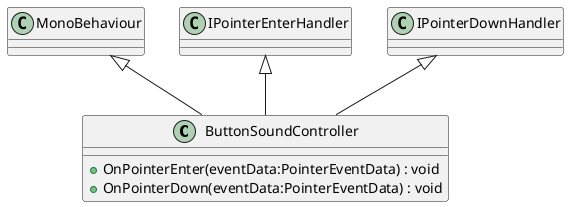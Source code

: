 @startuml
class ButtonSoundController {
    + OnPointerEnter(eventData:PointerEventData) : void
    + OnPointerDown(eventData:PointerEventData) : void
}
MonoBehaviour <|-- ButtonSoundController
IPointerEnterHandler <|-- ButtonSoundController
IPointerDownHandler <|-- ButtonSoundController
@enduml
